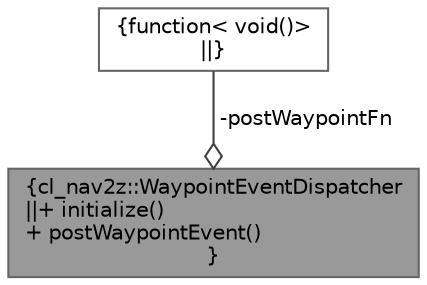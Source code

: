 digraph "cl_nav2z::WaypointEventDispatcher"
{
 // LATEX_PDF_SIZE
  bgcolor="transparent";
  edge [fontname=Helvetica,fontsize=10,labelfontname=Helvetica,labelfontsize=10];
  node [fontname=Helvetica,fontsize=10,shape=box,height=0.2,width=0.4];
  Node1 [label="{cl_nav2z::WaypointEventDispatcher\n||+ initialize()\l+ postWaypointEvent()\l}",height=0.2,width=0.4,color="gray40", fillcolor="grey60", style="filled", fontcolor="black",tooltip=" "];
  Node2 -> Node1 [color="grey25",style="solid",label=" -postWaypointFn" ,arrowhead="odiamond"];
  Node2 [label="{function\< void()\>\n||}",height=0.2,width=0.4,color="gray40", fillcolor="white", style="filled",tooltip=" "];
}
